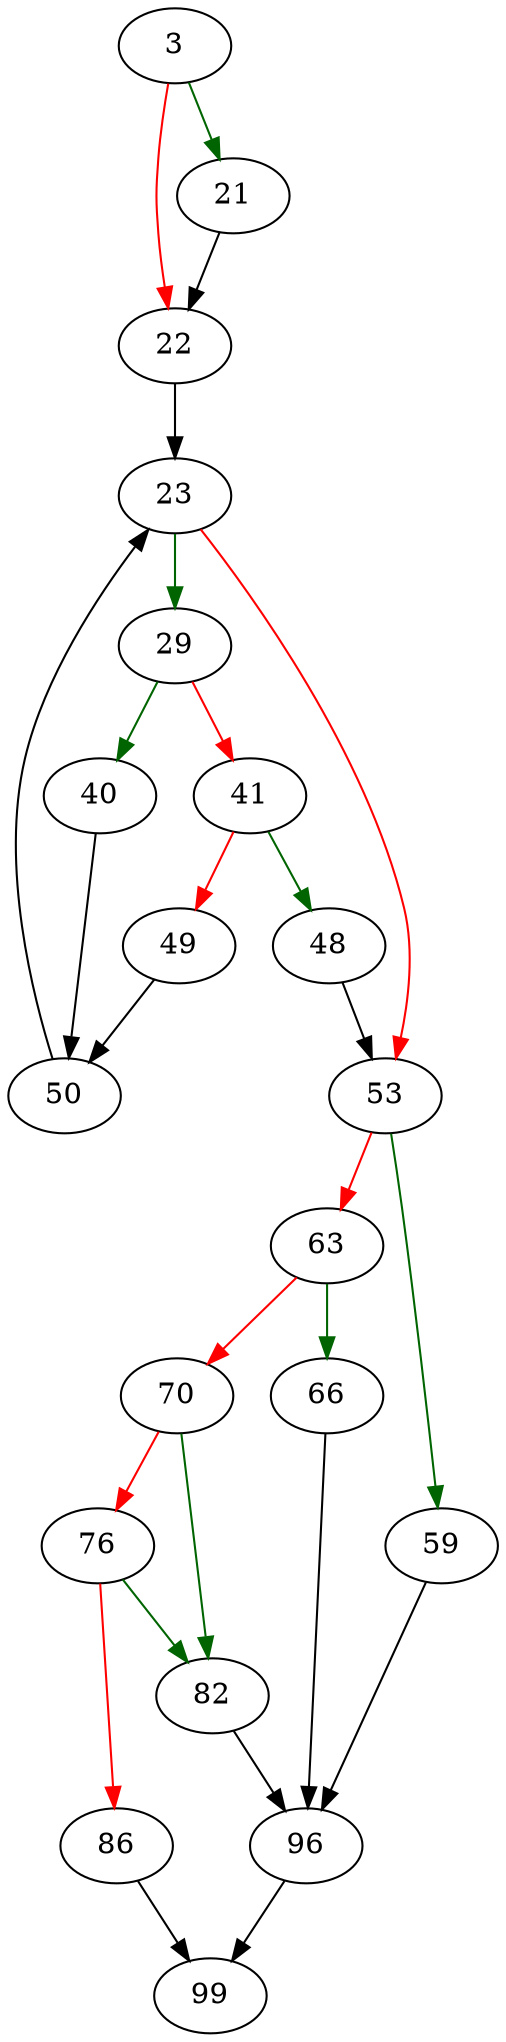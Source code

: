 strict digraph "detachFunc" {
	// Node definitions.
	3 [entry=true];
	21;
	22;
	23;
	29;
	53;
	40;
	41;
	50;
	48;
	49;
	59;
	63;
	96;
	66;
	70;
	82;
	76;
	86;
	99;

	// Edge definitions.
	3 -> 21 [
		color=darkgreen
		cond=true
	];
	3 -> 22 [
		color=red
		cond=false
	];
	21 -> 22;
	22 -> 23;
	23 -> 29 [
		color=darkgreen
		cond=true
	];
	23 -> 53 [
		color=red
		cond=false
	];
	29 -> 40 [
		color=darkgreen
		cond=true
	];
	29 -> 41 [
		color=red
		cond=false
	];
	53 -> 59 [
		color=darkgreen
		cond=true
	];
	53 -> 63 [
		color=red
		cond=false
	];
	40 -> 50;
	41 -> 48 [
		color=darkgreen
		cond=true
	];
	41 -> 49 [
		color=red
		cond=false
	];
	50 -> 23;
	48 -> 53;
	49 -> 50;
	59 -> 96;
	63 -> 66 [
		color=darkgreen
		cond=true
	];
	63 -> 70 [
		color=red
		cond=false
	];
	96 -> 99;
	66 -> 96;
	70 -> 82 [
		color=darkgreen
		cond=true
	];
	70 -> 76 [
		color=red
		cond=false
	];
	82 -> 96;
	76 -> 82 [
		color=darkgreen
		cond=true
	];
	76 -> 86 [
		color=red
		cond=false
	];
	86 -> 99;
}
